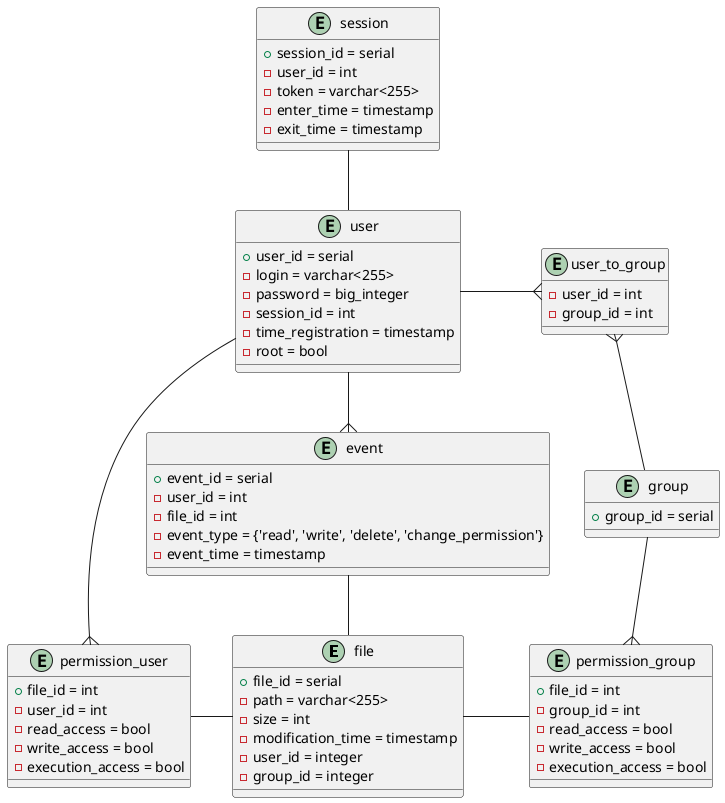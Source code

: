 @startuml laboratory

entity file {
    + file_id = serial
    - path = varchar<255>
    - size = int
    - modification_time = timestamp
    - user_id = integer
    - group_id = integer
}

entity user {
    + user_id = serial
    - login = varchar<255>
    - password = big_integer    
    - session_id = int
    - time_registration = timestamp
    - root = bool
}

entity event {
    + event_id = serial
    - user_id = int
    - file_id = int
    - event_type = {'read', 'write', 'delete', 'change_permission'}
    - event_time = timestamp
}

entity session {
    + session_id = serial
    - user_id = int
    - token = varchar<255>    
    - enter_time = timestamp
    - exit_time = timestamp
}

entity user_to_group {
    - user_id = int
    - group_id = int
}

entity group {
    + group_id = serial
}

entity permission_user {
    + file_id = int
    - user_id = int
    - read_access = bool
    - write_access = bool
    - execution_access = bool
}

entity permission_group {
    + file_id = int
    - group_id = int
    - read_access = bool
    - write_access = bool
    - execution_access = bool
}

user -right-{ user_to_group
user_to_group }-down- group
user -down-{ permission_user
file -left- permission_user
group -down-{ permission_group
file -right- permission_group
user -up- session
user -down-{ event
file -up- event
@enduml